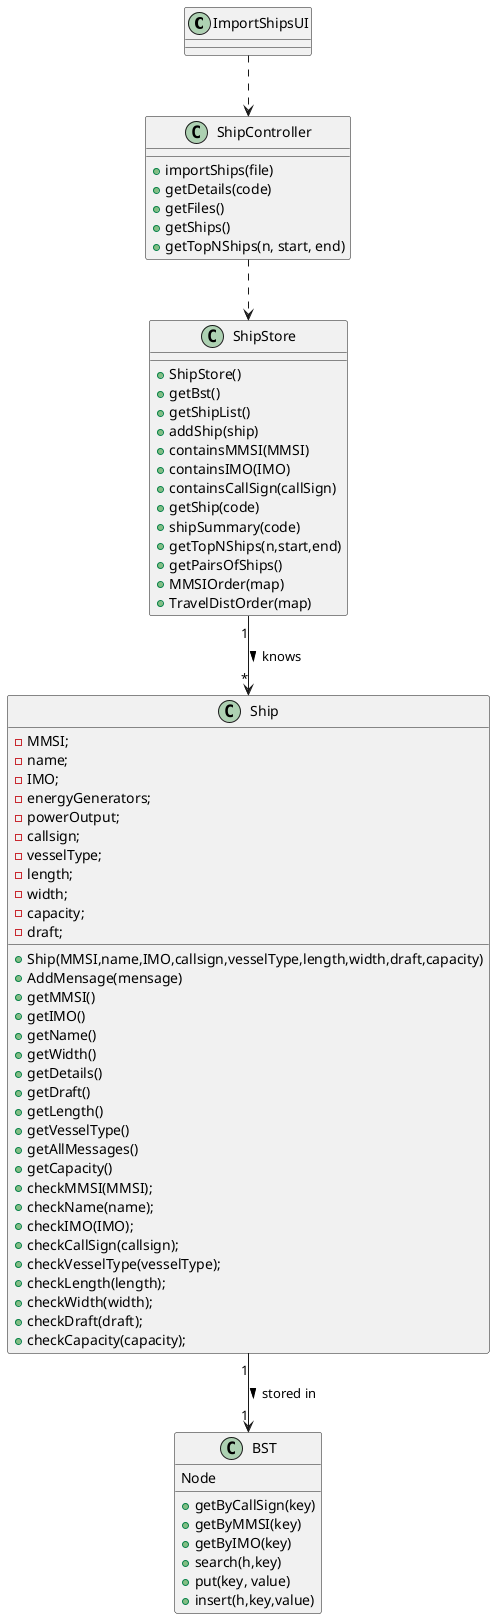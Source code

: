 @startuml
'https://plantuml.com/class-diagram

class ImportShipsUI {


}
class ShipController{
    +importShips(file)
    +getDetails(code)
    +getFiles()
    +getShips()
    +getTopNShips(n, start, end)
}
class ShipStore{
+ShipStore()
+getBst()
+getShipList()
+addShip(ship)
+containsMMSI(MMSI)
+containsIMO(IMO)
+containsCallSign(callSign)
+getShip(code)
+shipSummary(code)
+getTopNShips(n,start,end)
+getPairsOfShips()
+MMSIOrder(map)
+TravelDistOrder(map)
}
class Ship{
-MMSI;
-name;
-IMO;
-energyGenerators;
-powerOutput;
-callsign;
-vesselType;
-length;
-width;
-capacity;
-draft;
 +Ship(MMSI,name,IMO,callsign,vesselType,length,width,draft,capacity)
  +AddMensage(mensage)
    +getMMSI()
    +getIMO()
    +getName()
    +getWidth()
    +getDetails()
    +getDraft()
    +getLength()
    +getVesselType()
    +getAllMessages()
    +getCapacity()
    +checkMMSI(MMSI);
    +checkName(name);
    +checkIMO(IMO);
    +checkCallSign(callsign);
    +checkVesselType(vesselType);
    +checkLength(length);
    +checkWidth(width);
    +checkDraft(draft);
    +checkCapacity(capacity);

}
class BST{
Node
+getByCallSign(key)
+getByMMSI(key)
+getByIMO(key)
+search(h,key)
+put(key, value)
+insert(h,key,value)
}


ImportShipsUI ..> ShipController
ShipController ..> ShipStore
ShipStore "1" --> "*" Ship  : knows >
Ship "1" --> "1" BST : stored in >

@enduml